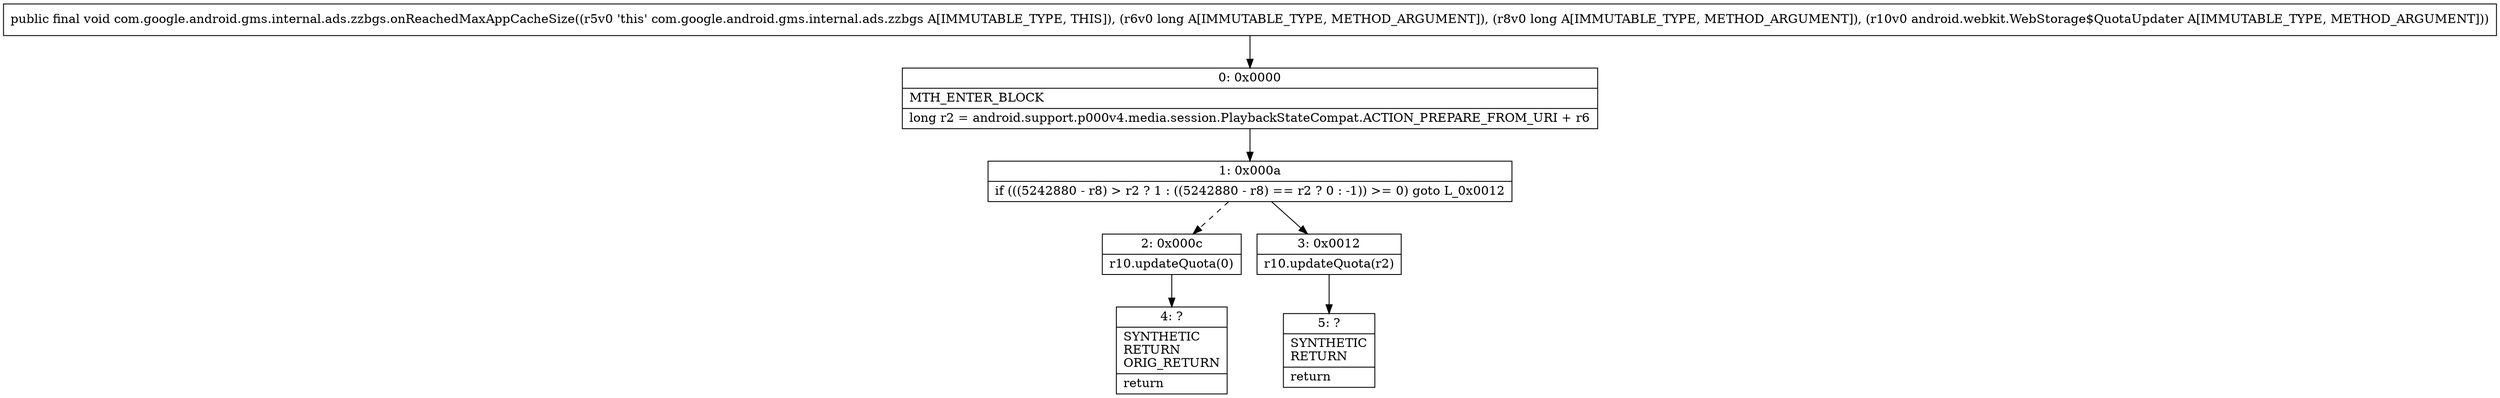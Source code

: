 digraph "CFG forcom.google.android.gms.internal.ads.zzbgs.onReachedMaxAppCacheSize(JJLandroid\/webkit\/WebStorage$QuotaUpdater;)V" {
Node_0 [shape=record,label="{0\:\ 0x0000|MTH_ENTER_BLOCK\l|long r2 = android.support.p000v4.media.session.PlaybackStateCompat.ACTION_PREPARE_FROM_URI + r6\l}"];
Node_1 [shape=record,label="{1\:\ 0x000a|if (((5242880 \- r8) \> r2 ? 1 : ((5242880 \- r8) == r2 ? 0 : \-1)) \>= 0) goto L_0x0012\l}"];
Node_2 [shape=record,label="{2\:\ 0x000c|r10.updateQuota(0)\l}"];
Node_3 [shape=record,label="{3\:\ 0x0012|r10.updateQuota(r2)\l}"];
Node_4 [shape=record,label="{4\:\ ?|SYNTHETIC\lRETURN\lORIG_RETURN\l|return\l}"];
Node_5 [shape=record,label="{5\:\ ?|SYNTHETIC\lRETURN\l|return\l}"];
MethodNode[shape=record,label="{public final void com.google.android.gms.internal.ads.zzbgs.onReachedMaxAppCacheSize((r5v0 'this' com.google.android.gms.internal.ads.zzbgs A[IMMUTABLE_TYPE, THIS]), (r6v0 long A[IMMUTABLE_TYPE, METHOD_ARGUMENT]), (r8v0 long A[IMMUTABLE_TYPE, METHOD_ARGUMENT]), (r10v0 android.webkit.WebStorage$QuotaUpdater A[IMMUTABLE_TYPE, METHOD_ARGUMENT])) }"];
MethodNode -> Node_0;
Node_0 -> Node_1;
Node_1 -> Node_2[style=dashed];
Node_1 -> Node_3;
Node_2 -> Node_4;
Node_3 -> Node_5;
}

